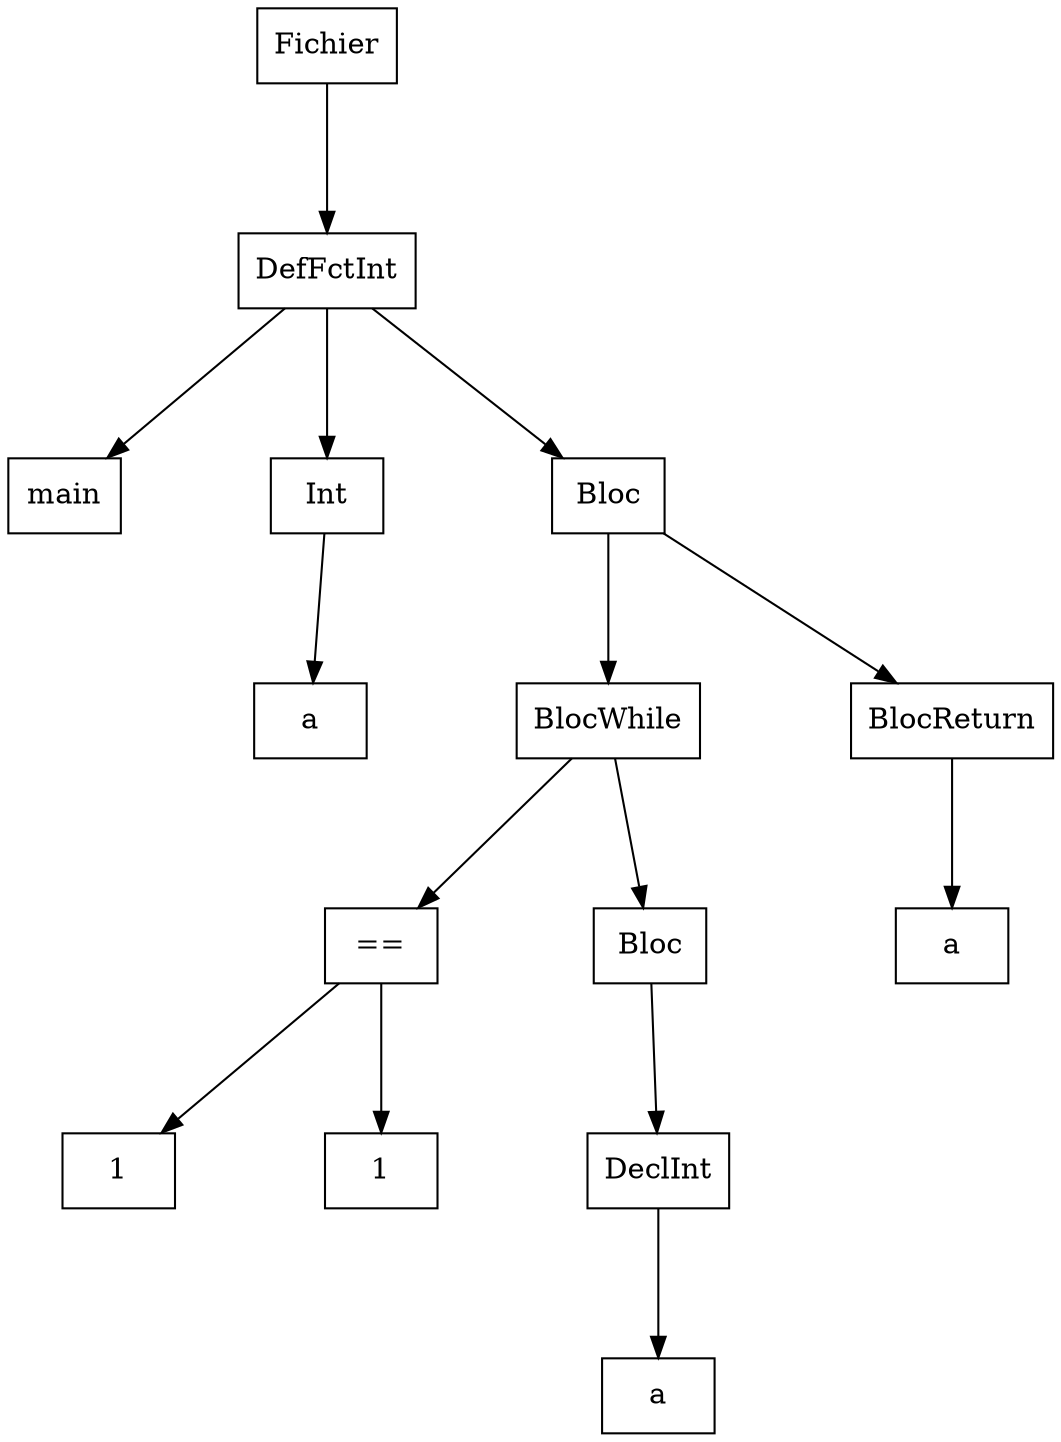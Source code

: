 digraph "ast"{

	nodesep=1;
	ranksep=1;

	N0 [label="Fichier", shape="box"];
	N1 [label="DefFctInt", shape="box"];
	N2 [label="main", shape="box"];
	N3 [label="Int", shape="box"];
	N4 [label="a", shape="box"];
	N5 [label="Bloc", shape="box"];
	N6 [label="BlocWhile", shape="box"];
	N7 [label="==", shape="box"];
	N8 [label="1", shape="box"];
	N9 [label="1", shape="box"];
	N10 [label="Bloc", shape="box"];
	N11 [label="DeclInt", shape="box"];
	N12 [label="a", shape="box"];
	N13 [label="BlocReturn", shape="box"];
	N14 [label="a", shape="box"];

	N1 -> N2; 
	N3 -> N4; 
	N1 -> N3; 
	N7 -> N8; 
	N7 -> N9; 
	N6 -> N7; 
	N11 -> N12; 
	N10 -> N11; 
	N6 -> N10; 
	N5 -> N6; 
	N13 -> N14; 
	N5 -> N13; 
	N1 -> N5; 
	N0 -> N1; 
}
